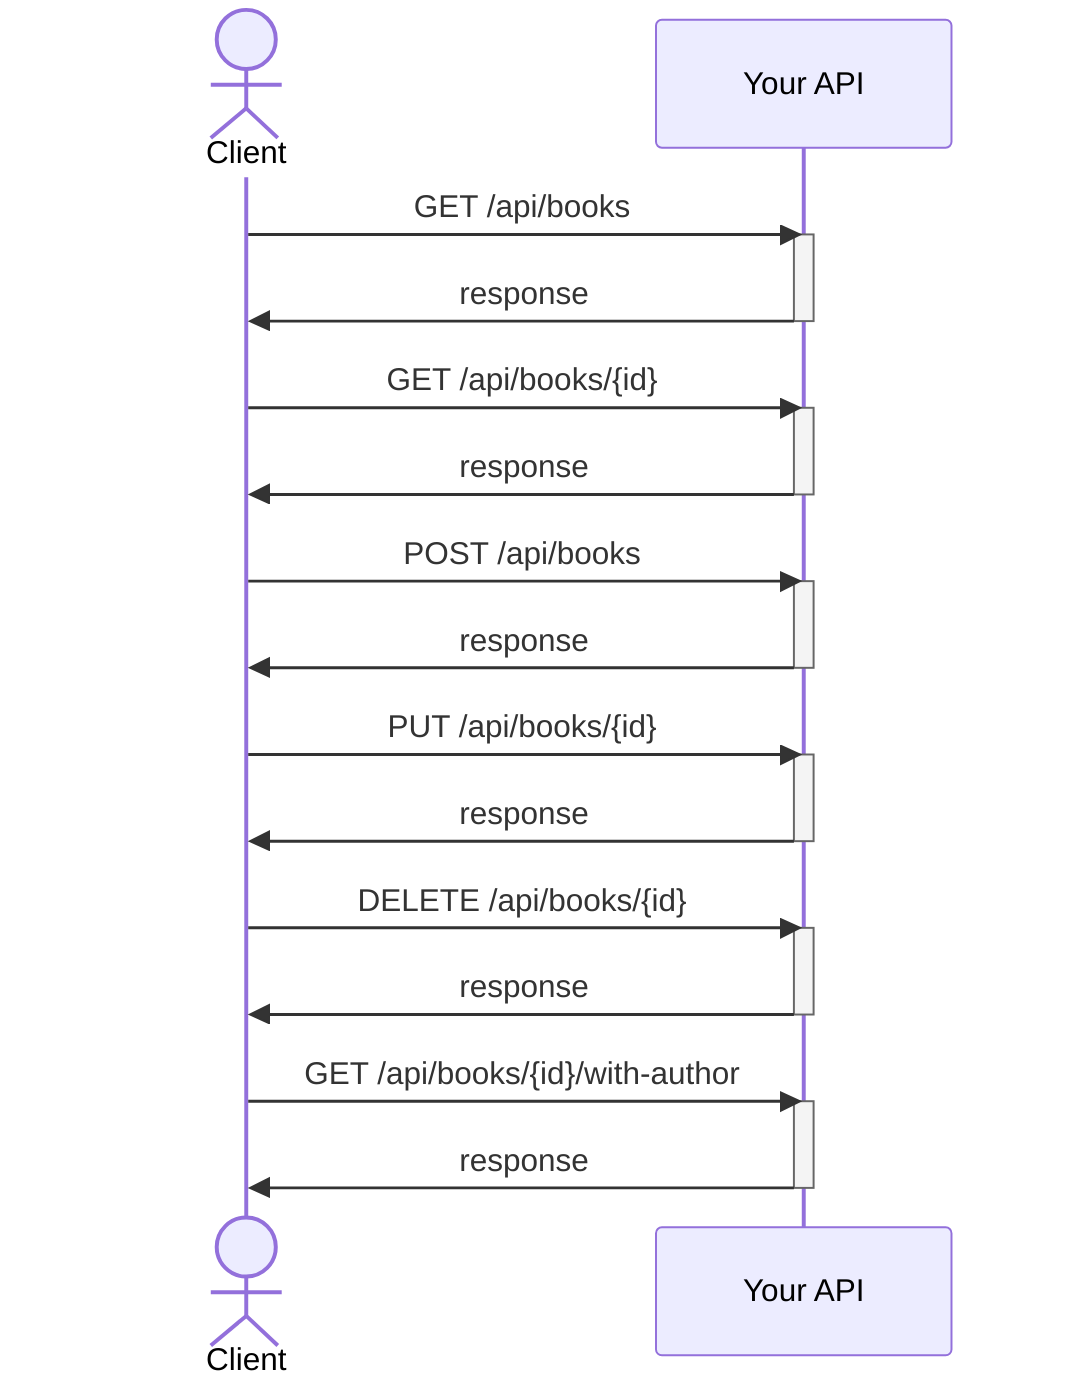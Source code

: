sequenceDiagram
    actor Client
    participant API as Your API
    Client->>API: GET /api/books
    activate API
    API->>Client: response
    deactivate API
    Client->>API: GET /api/books/{id}
    activate API
    API->>Client: response
    deactivate API
    Client->>API: POST /api/books
    activate API
    API->>Client: response
    deactivate API
    Client->>API: PUT /api/books/{id}
    activate API
    API->>Client: response
    deactivate API
    Client->>API: DELETE /api/books/{id}
    activate API
    API->>Client: response
    deactivate API
    Client->>API: GET /api/books/{id}/with-author
    activate API
    API->>Client: response
    deactivate API